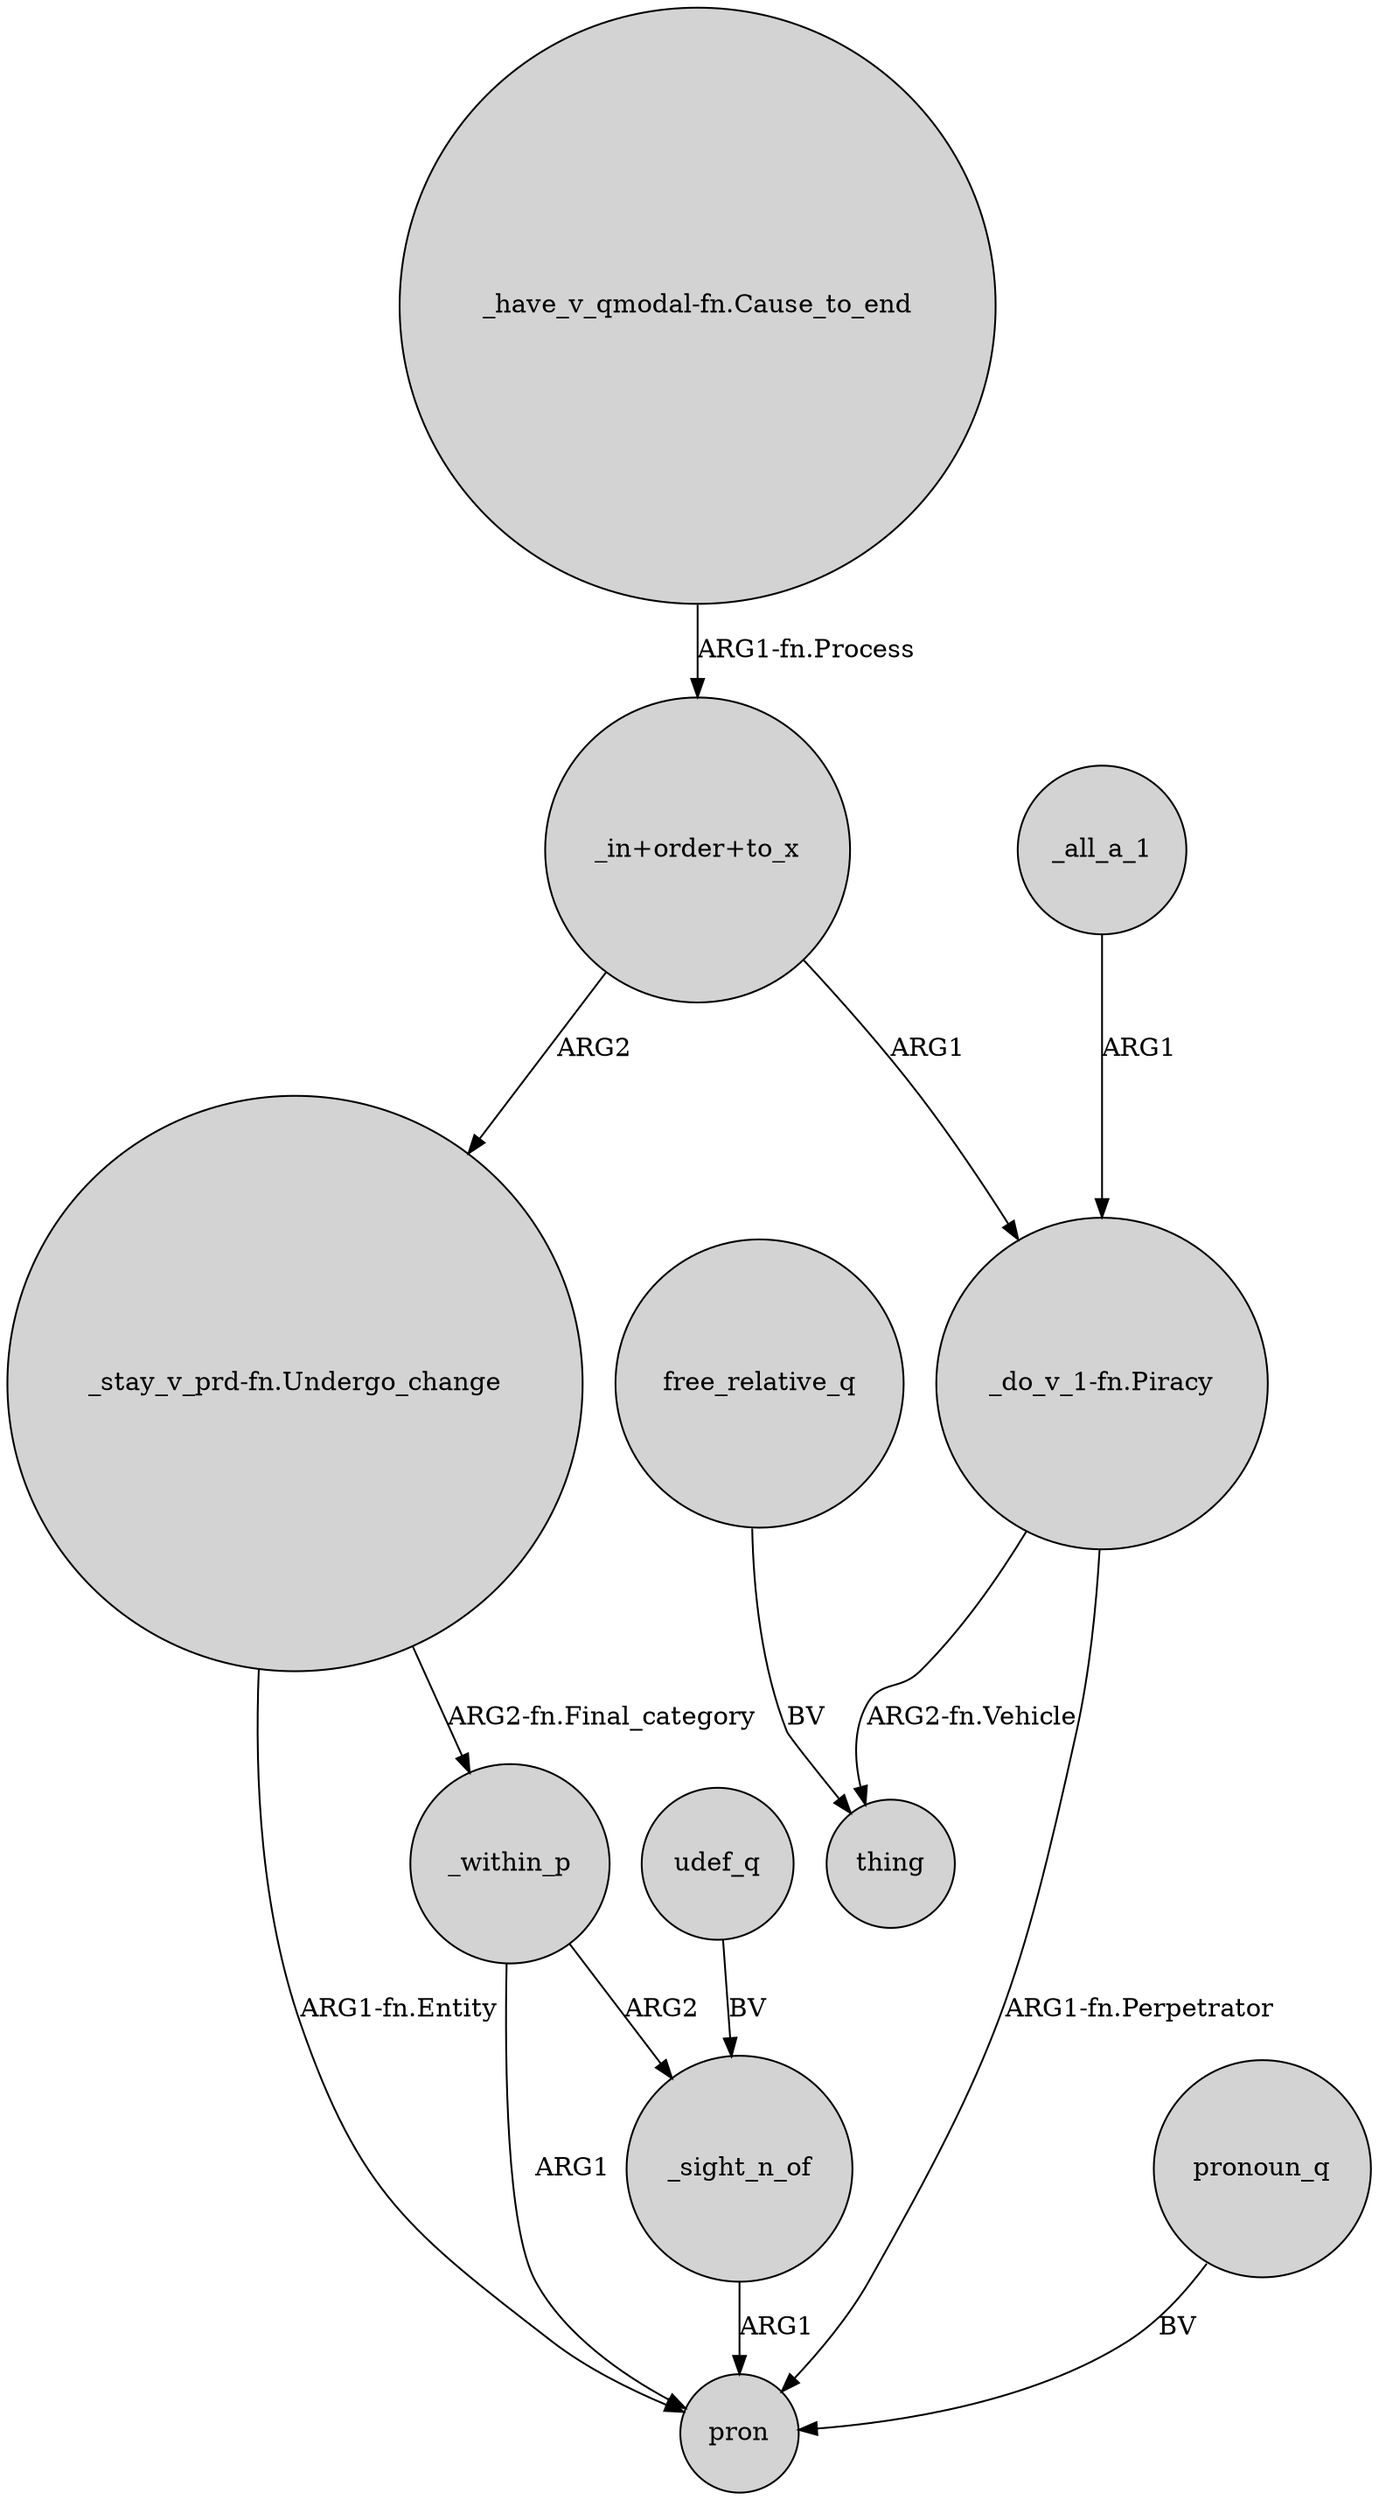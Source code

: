 digraph {
	node [shape=circle style=filled]
	_sight_n_of -> pron [label=ARG1]
	"_do_v_1-fn.Piracy" -> pron [label="ARG1-fn.Perpetrator"]
	_within_p -> _sight_n_of [label=ARG2]
	free_relative_q -> thing [label=BV]
	_all_a_1 -> "_do_v_1-fn.Piracy" [label=ARG1]
	"_stay_v_prd-fn.Undergo_change" -> _within_p [label="ARG2-fn.Final_category"]
	udef_q -> _sight_n_of [label=BV]
	_within_p -> pron [label=ARG1]
	pronoun_q -> pron [label=BV]
	"_in+order+to_x" -> "_stay_v_prd-fn.Undergo_change" [label=ARG2]
	"_have_v_qmodal-fn.Cause_to_end" -> "_in+order+to_x" [label="ARG1-fn.Process"]
	"_in+order+to_x" -> "_do_v_1-fn.Piracy" [label=ARG1]
	"_stay_v_prd-fn.Undergo_change" -> pron [label="ARG1-fn.Entity"]
	"_do_v_1-fn.Piracy" -> thing [label="ARG2-fn.Vehicle"]
}

